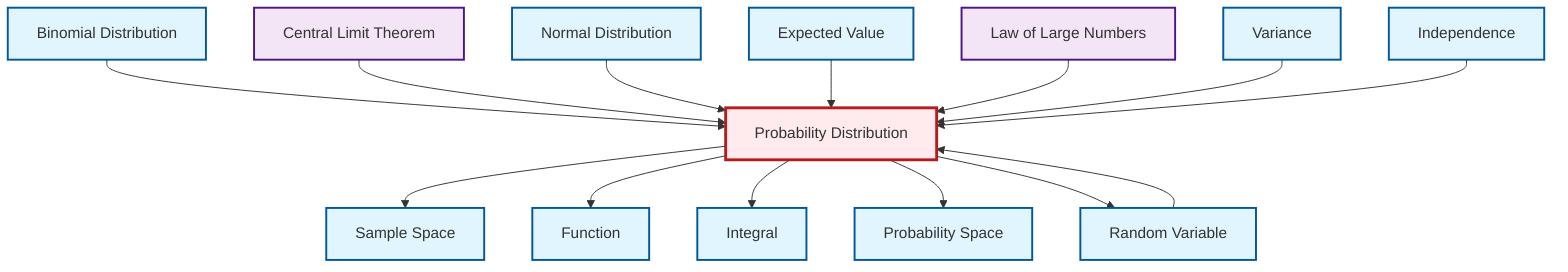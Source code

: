 graph TD
    classDef definition fill:#e1f5fe,stroke:#01579b,stroke-width:2px
    classDef theorem fill:#f3e5f5,stroke:#4a148c,stroke-width:2px
    classDef axiom fill:#fff3e0,stroke:#e65100,stroke-width:2px
    classDef example fill:#e8f5e9,stroke:#1b5e20,stroke-width:2px
    classDef current fill:#ffebee,stroke:#b71c1c,stroke-width:3px
    def-sample-space["Sample Space"]:::definition
    def-probability-space["Probability Space"]:::definition
    def-probability-distribution["Probability Distribution"]:::definition
    thm-central-limit["Central Limit Theorem"]:::theorem
    def-independence["Independence"]:::definition
    def-variance["Variance"]:::definition
    def-function["Function"]:::definition
    def-random-variable["Random Variable"]:::definition
    def-integral["Integral"]:::definition
    def-normal-distribution["Normal Distribution"]:::definition
    def-binomial-distribution["Binomial Distribution"]:::definition
    def-expectation["Expected Value"]:::definition
    thm-law-of-large-numbers["Law of Large Numbers"]:::theorem
    def-binomial-distribution --> def-probability-distribution
    thm-central-limit --> def-probability-distribution
    def-probability-distribution --> def-sample-space
    def-normal-distribution --> def-probability-distribution
    def-expectation --> def-probability-distribution
    def-random-variable --> def-probability-distribution
    thm-law-of-large-numbers --> def-probability-distribution
    def-variance --> def-probability-distribution
    def-probability-distribution --> def-function
    def-probability-distribution --> def-integral
    def-probability-distribution --> def-probability-space
    def-independence --> def-probability-distribution
    def-probability-distribution --> def-random-variable
    class def-probability-distribution current